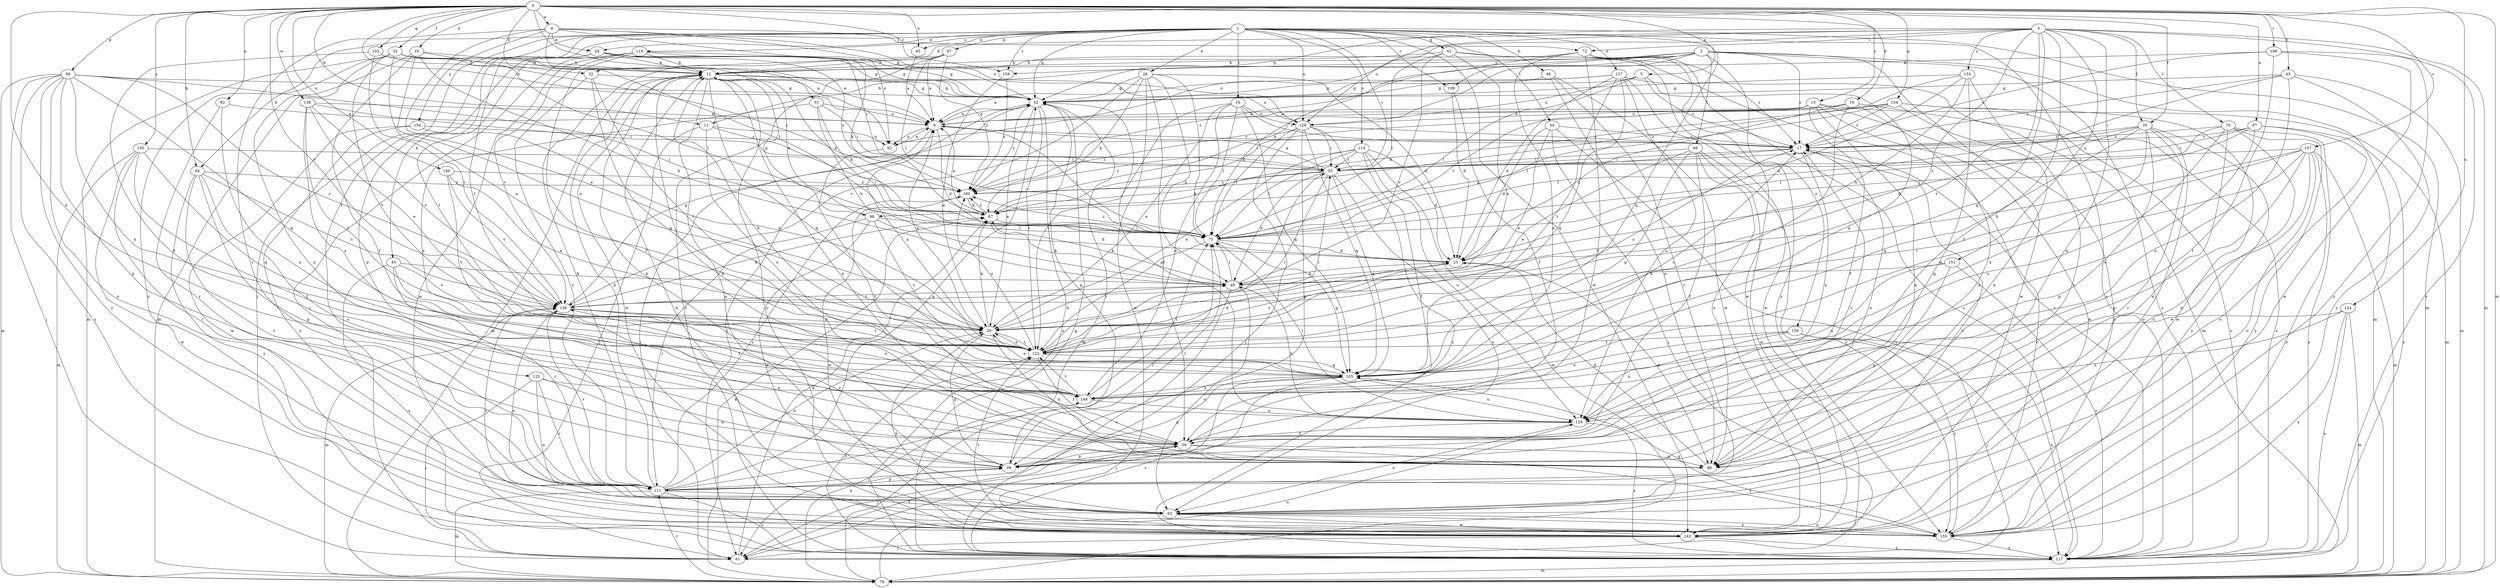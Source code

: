strict digraph  {
0;
1;
2;
3;
4;
5;
6;
10;
11;
12;
15;
16;
17;
19;
22;
23;
26;
28;
29;
33;
35;
36;
41;
42;
43;
45;
48;
49;
53;
54;
55;
61;
64;
67;
69;
70;
72;
73;
79;
82;
85;
86;
87;
92;
93;
96;
97;
98;
99;
103;
104;
105;
107;
108;
109;
111;
114;
116;
117;
122;
123;
124;
127;
128;
129;
136;
138;
142;
146;
148;
150;
151;
153;
154;
155;
158;
159;
160;
0 -> 4  [label=a];
0 -> 5  [label=a];
0 -> 10  [label=b];
0 -> 11  [label=b];
0 -> 15  [label=c];
0 -> 19  [label=d];
0 -> 22  [label=d];
0 -> 33  [label=f];
0 -> 35  [label=f];
0 -> 43  [label=h];
0 -> 53  [label=i];
0 -> 64  [label=k];
0 -> 79  [label=m];
0 -> 82  [label=n];
0 -> 85  [label=n];
0 -> 87  [label=o];
0 -> 92  [label=o];
0 -> 96  [label=p];
0 -> 103  [label=q];
0 -> 104  [label=q];
0 -> 107  [label=r];
0 -> 108  [label=r];
0 -> 124  [label=u];
0 -> 136  [label=v];
0 -> 138  [label=w];
0 -> 146  [label=x];
0 -> 148  [label=x];
0 -> 150  [label=y];
0 -> 158  [label=z];
1 -> 16  [label=c];
1 -> 26  [label=e];
1 -> 28  [label=e];
1 -> 41  [label=g];
1 -> 42  [label=g];
1 -> 45  [label=h];
1 -> 48  [label=h];
1 -> 54  [label=i];
1 -> 55  [label=i];
1 -> 61  [label=j];
1 -> 64  [label=k];
1 -> 79  [label=m];
1 -> 85  [label=n];
1 -> 97  [label=p];
1 -> 105  [label=q];
1 -> 109  [label=r];
1 -> 114  [label=s];
1 -> 116  [label=s];
1 -> 117  [label=s];
1 -> 122  [label=t];
1 -> 123  [label=t];
1 -> 127  [label=u];
1 -> 128  [label=u];
1 -> 142  [label=w];
1 -> 158  [label=z];
2 -> 11  [label=b];
2 -> 12  [label=b];
2 -> 17  [label=c];
2 -> 67  [label=k];
2 -> 69  [label=l];
2 -> 79  [label=m];
2 -> 109  [label=r];
2 -> 117  [label=s];
2 -> 142  [label=w];
2 -> 158  [label=z];
2 -> 159  [label=z];
2 -> 160  [label=z];
3 -> 22  [label=d];
3 -> 35  [label=f];
3 -> 36  [label=f];
3 -> 42  [label=g];
3 -> 70  [label=l];
3 -> 72  [label=l];
3 -> 79  [label=m];
3 -> 86  [label=n];
3 -> 92  [label=o];
3 -> 105  [label=q];
3 -> 117  [label=s];
3 -> 123  [label=t];
3 -> 128  [label=u];
3 -> 136  [label=v];
3 -> 151  [label=y];
3 -> 153  [label=y];
4 -> 28  [label=e];
4 -> 29  [label=e];
4 -> 42  [label=g];
4 -> 72  [label=l];
4 -> 73  [label=l];
4 -> 92  [label=o];
4 -> 111  [label=r];
4 -> 128  [label=u];
4 -> 154  [label=y];
5 -> 17  [label=c];
5 -> 42  [label=g];
5 -> 73  [label=l];
5 -> 105  [label=q];
5 -> 128  [label=u];
6 -> 17  [label=c];
6 -> 23  [label=d];
6 -> 42  [label=g];
6 -> 61  [label=j];
6 -> 73  [label=l];
6 -> 92  [label=o];
10 -> 12  [label=b];
10 -> 29  [label=e];
10 -> 36  [label=f];
10 -> 49  [label=h];
10 -> 79  [label=m];
10 -> 160  [label=z];
11 -> 61  [label=j];
11 -> 73  [label=l];
11 -> 92  [label=o];
11 -> 148  [label=x];
12 -> 42  [label=g];
12 -> 67  [label=k];
12 -> 79  [label=m];
12 -> 86  [label=n];
12 -> 93  [label=o];
12 -> 98  [label=p];
12 -> 105  [label=q];
12 -> 128  [label=u];
12 -> 142  [label=w];
12 -> 155  [label=y];
15 -> 6  [label=a];
15 -> 36  [label=f];
15 -> 73  [label=l];
15 -> 79  [label=m];
15 -> 86  [label=n];
15 -> 128  [label=u];
15 -> 142  [label=w];
15 -> 155  [label=y];
16 -> 17  [label=c];
16 -> 29  [label=e];
16 -> 73  [label=l];
16 -> 105  [label=q];
16 -> 123  [label=t];
16 -> 128  [label=u];
16 -> 148  [label=x];
17 -> 55  [label=i];
17 -> 86  [label=n];
17 -> 98  [label=p];
17 -> 129  [label=u];
19 -> 6  [label=a];
19 -> 23  [label=d];
19 -> 67  [label=k];
19 -> 86  [label=n];
19 -> 117  [label=s];
19 -> 123  [label=t];
22 -> 42  [label=g];
22 -> 105  [label=q];
22 -> 111  [label=r];
22 -> 123  [label=t];
23 -> 49  [label=h];
23 -> 86  [label=n];
23 -> 123  [label=t];
26 -> 23  [label=d];
26 -> 36  [label=f];
26 -> 42  [label=g];
26 -> 49  [label=h];
26 -> 67  [label=k];
26 -> 73  [label=l];
26 -> 136  [label=v];
26 -> 142  [label=w];
28 -> 12  [label=b];
28 -> 42  [label=g];
28 -> 55  [label=i];
28 -> 99  [label=p];
28 -> 123  [label=t];
28 -> 160  [label=z];
29 -> 6  [label=a];
29 -> 17  [label=c];
29 -> 49  [label=h];
29 -> 67  [label=k];
29 -> 86  [label=n];
29 -> 99  [label=p];
29 -> 123  [label=t];
33 -> 6  [label=a];
33 -> 12  [label=b];
33 -> 29  [label=e];
33 -> 42  [label=g];
33 -> 73  [label=l];
33 -> 79  [label=m];
33 -> 86  [label=n];
33 -> 123  [label=t];
33 -> 155  [label=y];
35 -> 17  [label=c];
35 -> 23  [label=d];
35 -> 73  [label=l];
35 -> 93  [label=o];
35 -> 99  [label=p];
35 -> 105  [label=q];
35 -> 111  [label=r];
35 -> 148  [label=x];
35 -> 155  [label=y];
36 -> 61  [label=j];
36 -> 86  [label=n];
36 -> 99  [label=p];
36 -> 155  [label=y];
41 -> 12  [label=b];
41 -> 29  [label=e];
41 -> 73  [label=l];
41 -> 117  [label=s];
41 -> 136  [label=v];
41 -> 155  [label=y];
42 -> 6  [label=a];
42 -> 29  [label=e];
42 -> 61  [label=j];
42 -> 79  [label=m];
42 -> 99  [label=p];
42 -> 117  [label=s];
42 -> 123  [label=t];
42 -> 160  [label=z];
43 -> 17  [label=c];
43 -> 42  [label=g];
43 -> 55  [label=i];
43 -> 79  [label=m];
43 -> 129  [label=u];
43 -> 155  [label=y];
45 -> 36  [label=f];
45 -> 49  [label=h];
45 -> 111  [label=r];
45 -> 117  [label=s];
45 -> 136  [label=v];
48 -> 42  [label=g];
48 -> 86  [label=n];
48 -> 111  [label=r];
48 -> 142  [label=w];
49 -> 55  [label=i];
49 -> 67  [label=k];
49 -> 73  [label=l];
49 -> 93  [label=o];
49 -> 117  [label=s];
49 -> 136  [label=v];
53 -> 6  [label=a];
53 -> 49  [label=h];
53 -> 55  [label=i];
53 -> 67  [label=k];
53 -> 148  [label=x];
54 -> 17  [label=c];
54 -> 23  [label=d];
54 -> 29  [label=e];
54 -> 61  [label=j];
54 -> 117  [label=s];
55 -> 6  [label=a];
55 -> 49  [label=h];
55 -> 67  [label=k];
55 -> 93  [label=o];
55 -> 105  [label=q];
55 -> 123  [label=t];
55 -> 160  [label=z];
61 -> 36  [label=f];
61 -> 67  [label=k];
64 -> 86  [label=n];
64 -> 99  [label=p];
64 -> 111  [label=r];
64 -> 136  [label=v];
64 -> 155  [label=y];
64 -> 160  [label=z];
67 -> 6  [label=a];
67 -> 49  [label=h];
67 -> 73  [label=l];
67 -> 160  [label=z];
69 -> 29  [label=e];
69 -> 36  [label=f];
69 -> 55  [label=i];
69 -> 86  [label=n];
69 -> 105  [label=q];
69 -> 142  [label=w];
69 -> 155  [label=y];
70 -> 17  [label=c];
70 -> 73  [label=l];
70 -> 86  [label=n];
70 -> 93  [label=o];
70 -> 117  [label=s];
70 -> 129  [label=u];
70 -> 155  [label=y];
72 -> 12  [label=b];
72 -> 17  [label=c];
72 -> 36  [label=f];
72 -> 73  [label=l];
72 -> 117  [label=s];
72 -> 142  [label=w];
72 -> 148  [label=x];
73 -> 23  [label=d];
73 -> 105  [label=q];
73 -> 123  [label=t];
73 -> 160  [label=z];
79 -> 67  [label=k];
79 -> 111  [label=r];
79 -> 129  [label=u];
79 -> 148  [label=x];
82 -> 6  [label=a];
82 -> 111  [label=r];
82 -> 129  [label=u];
85 -> 6  [label=a];
86 -> 12  [label=b];
86 -> 23  [label=d];
87 -> 17  [label=c];
87 -> 55  [label=i];
87 -> 73  [label=l];
87 -> 93  [label=o];
87 -> 117  [label=s];
87 -> 148  [label=x];
92 -> 6  [label=a];
92 -> 36  [label=f];
93 -> 17  [label=c];
93 -> 136  [label=v];
93 -> 142  [label=w];
93 -> 155  [label=y];
96 -> 42  [label=g];
96 -> 61  [label=j];
96 -> 73  [label=l];
96 -> 79  [label=m];
96 -> 93  [label=o];
96 -> 99  [label=p];
96 -> 105  [label=q];
96 -> 117  [label=s];
96 -> 136  [label=v];
96 -> 148  [label=x];
96 -> 155  [label=y];
97 -> 6  [label=a];
97 -> 12  [label=b];
97 -> 73  [label=l];
97 -> 111  [label=r];
97 -> 117  [label=s];
97 -> 160  [label=z];
98 -> 12  [label=b];
98 -> 23  [label=d];
98 -> 73  [label=l];
98 -> 93  [label=o];
98 -> 111  [label=r];
98 -> 123  [label=t];
99 -> 12  [label=b];
99 -> 17  [label=c];
99 -> 73  [label=l];
99 -> 105  [label=q];
99 -> 111  [label=r];
99 -> 136  [label=v];
103 -> 6  [label=a];
103 -> 12  [label=b];
103 -> 36  [label=f];
103 -> 136  [label=v];
104 -> 6  [label=a];
104 -> 17  [label=c];
104 -> 67  [label=k];
104 -> 73  [label=l];
104 -> 86  [label=n];
104 -> 117  [label=s];
104 -> 142  [label=w];
105 -> 12  [label=b];
105 -> 17  [label=c];
105 -> 29  [label=e];
105 -> 61  [label=j];
105 -> 117  [label=s];
105 -> 129  [label=u];
105 -> 148  [label=x];
107 -> 49  [label=h];
107 -> 55  [label=i];
107 -> 79  [label=m];
107 -> 86  [label=n];
107 -> 93  [label=o];
107 -> 99  [label=p];
107 -> 105  [label=q];
107 -> 123  [label=t];
107 -> 155  [label=y];
108 -> 12  [label=b];
108 -> 17  [label=c];
108 -> 36  [label=f];
108 -> 142  [label=w];
108 -> 155  [label=y];
109 -> 23  [label=d];
109 -> 36  [label=f];
111 -> 12  [label=b];
111 -> 29  [label=e];
111 -> 42  [label=g];
111 -> 73  [label=l];
111 -> 79  [label=m];
111 -> 93  [label=o];
111 -> 99  [label=p];
111 -> 117  [label=s];
111 -> 136  [label=v];
111 -> 160  [label=z];
114 -> 23  [label=d];
114 -> 29  [label=e];
114 -> 36  [label=f];
114 -> 55  [label=i];
114 -> 73  [label=l];
114 -> 79  [label=m];
114 -> 129  [label=u];
114 -> 160  [label=z];
116 -> 12  [label=b];
116 -> 36  [label=f];
116 -> 42  [label=g];
116 -> 61  [label=j];
116 -> 67  [label=k];
116 -> 136  [label=v];
116 -> 142  [label=w];
117 -> 42  [label=g];
117 -> 79  [label=m];
117 -> 123  [label=t];
122 -> 61  [label=j];
122 -> 86  [label=n];
122 -> 93  [label=o];
122 -> 111  [label=r];
122 -> 148  [label=x];
123 -> 6  [label=a];
123 -> 23  [label=d];
123 -> 29  [label=e];
123 -> 36  [label=f];
123 -> 55  [label=i];
123 -> 105  [label=q];
123 -> 160  [label=z];
124 -> 29  [label=e];
124 -> 79  [label=m];
124 -> 117  [label=s];
124 -> 129  [label=u];
124 -> 155  [label=y];
127 -> 6  [label=a];
127 -> 23  [label=d];
127 -> 42  [label=g];
127 -> 79  [label=m];
127 -> 105  [label=q];
127 -> 123  [label=t];
127 -> 129  [label=u];
127 -> 142  [label=w];
128 -> 17  [label=c];
128 -> 55  [label=i];
128 -> 61  [label=j];
128 -> 73  [label=l];
128 -> 99  [label=p];
128 -> 105  [label=q];
128 -> 117  [label=s];
128 -> 160  [label=z];
129 -> 36  [label=f];
129 -> 42  [label=g];
129 -> 49  [label=h];
129 -> 73  [label=l];
129 -> 93  [label=o];
129 -> 117  [label=s];
136 -> 29  [label=e];
136 -> 42  [label=g];
136 -> 67  [label=k];
136 -> 79  [label=m];
136 -> 93  [label=o];
136 -> 123  [label=t];
136 -> 148  [label=x];
138 -> 6  [label=a];
138 -> 29  [label=e];
138 -> 55  [label=i];
138 -> 123  [label=t];
138 -> 136  [label=v];
138 -> 148  [label=x];
142 -> 12  [label=b];
142 -> 61  [label=j];
142 -> 117  [label=s];
146 -> 29  [label=e];
146 -> 123  [label=t];
146 -> 136  [label=v];
146 -> 160  [label=z];
148 -> 73  [label=l];
148 -> 123  [label=t];
148 -> 129  [label=u];
150 -> 36  [label=f];
150 -> 55  [label=i];
150 -> 79  [label=m];
150 -> 105  [label=q];
150 -> 111  [label=r];
150 -> 142  [label=w];
151 -> 49  [label=h];
151 -> 99  [label=p];
151 -> 117  [label=s];
151 -> 148  [label=x];
153 -> 23  [label=d];
153 -> 42  [label=g];
153 -> 49  [label=h];
153 -> 99  [label=p];
153 -> 111  [label=r];
153 -> 160  [label=z];
154 -> 17  [label=c];
154 -> 29  [label=e];
154 -> 142  [label=w];
154 -> 155  [label=y];
155 -> 17  [label=c];
155 -> 29  [label=e];
155 -> 93  [label=o];
155 -> 105  [label=q];
155 -> 117  [label=s];
155 -> 123  [label=t];
158 -> 29  [label=e];
158 -> 160  [label=z];
159 -> 61  [label=j];
159 -> 117  [label=s];
159 -> 123  [label=t];
159 -> 129  [label=u];
159 -> 148  [label=x];
159 -> 155  [label=y];
160 -> 67  [label=k];
160 -> 142  [label=w];
}
